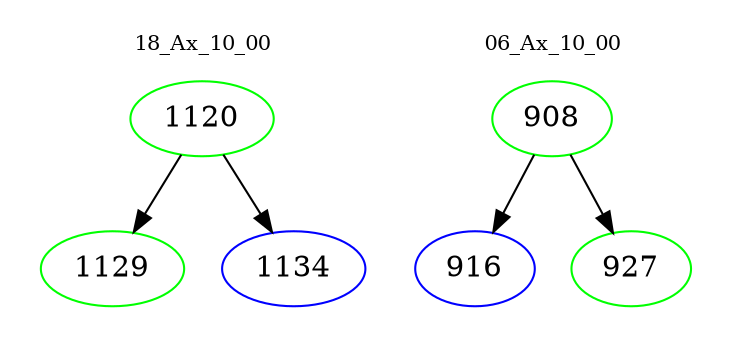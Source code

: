 digraph{
subgraph cluster_0 {
color = white
label = "18_Ax_10_00";
fontsize=10;
T0_1120 [label="1120", color="green"]
T0_1120 -> T0_1129 [color="black"]
T0_1129 [label="1129", color="green"]
T0_1120 -> T0_1134 [color="black"]
T0_1134 [label="1134", color="blue"]
}
subgraph cluster_1 {
color = white
label = "06_Ax_10_00";
fontsize=10;
T1_908 [label="908", color="green"]
T1_908 -> T1_916 [color="black"]
T1_916 [label="916", color="blue"]
T1_908 -> T1_927 [color="black"]
T1_927 [label="927", color="green"]
}
}
